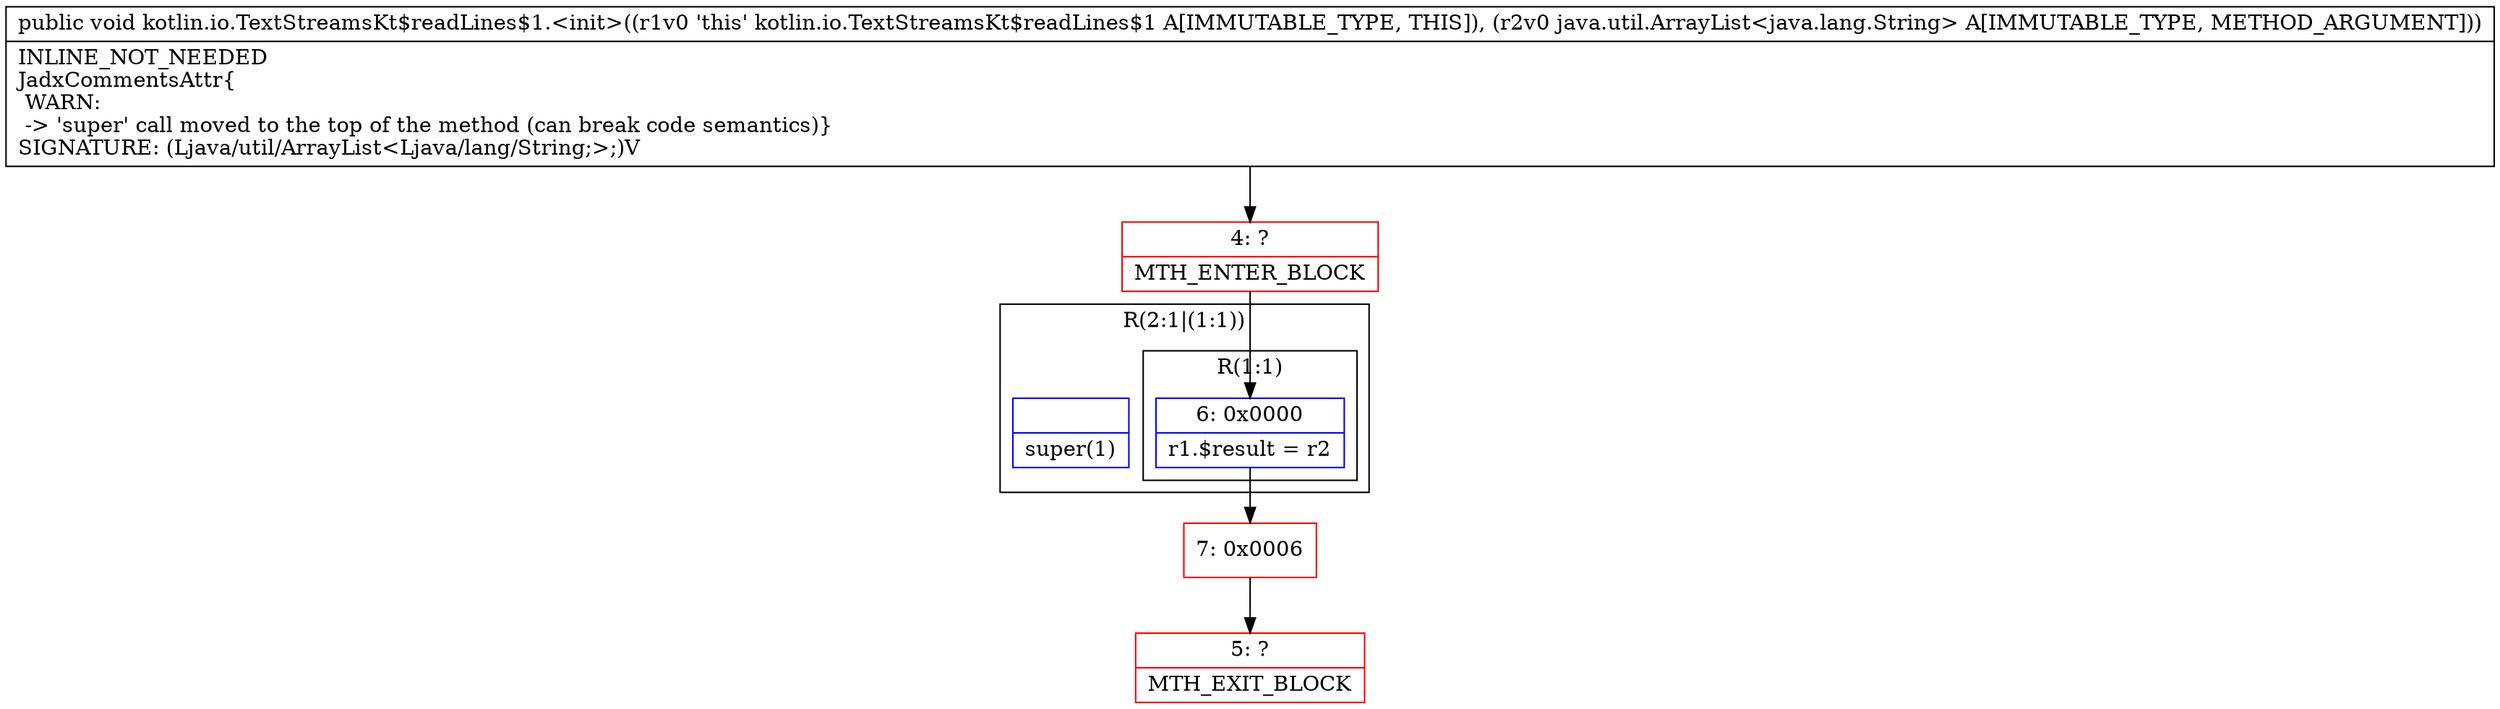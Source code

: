 digraph "CFG forkotlin.io.TextStreamsKt$readLines$1.\<init\>(Ljava\/util\/ArrayList;)V" {
subgraph cluster_Region_1753596550 {
label = "R(2:1|(1:1))";
node [shape=record,color=blue];
Node_InsnContainer_1036318836 [shape=record,label="{|super(1)\l}"];
subgraph cluster_Region_1600334554 {
label = "R(1:1)";
node [shape=record,color=blue];
Node_6 [shape=record,label="{6\:\ 0x0000|r1.$result = r2\l}"];
}
}
Node_4 [shape=record,color=red,label="{4\:\ ?|MTH_ENTER_BLOCK\l}"];
Node_7 [shape=record,color=red,label="{7\:\ 0x0006}"];
Node_5 [shape=record,color=red,label="{5\:\ ?|MTH_EXIT_BLOCK\l}"];
MethodNode[shape=record,label="{public void kotlin.io.TextStreamsKt$readLines$1.\<init\>((r1v0 'this' kotlin.io.TextStreamsKt$readLines$1 A[IMMUTABLE_TYPE, THIS]), (r2v0 java.util.ArrayList\<java.lang.String\> A[IMMUTABLE_TYPE, METHOD_ARGUMENT]))  | INLINE_NOT_NEEDED\lJadxCommentsAttr\{\l WARN: \l \-\> 'super' call moved to the top of the method (can break code semantics)\}\lSIGNATURE: (Ljava\/util\/ArrayList\<Ljava\/lang\/String;\>;)V\l}"];
MethodNode -> Node_4;Node_6 -> Node_7;
Node_4 -> Node_6;
Node_7 -> Node_5;
}

